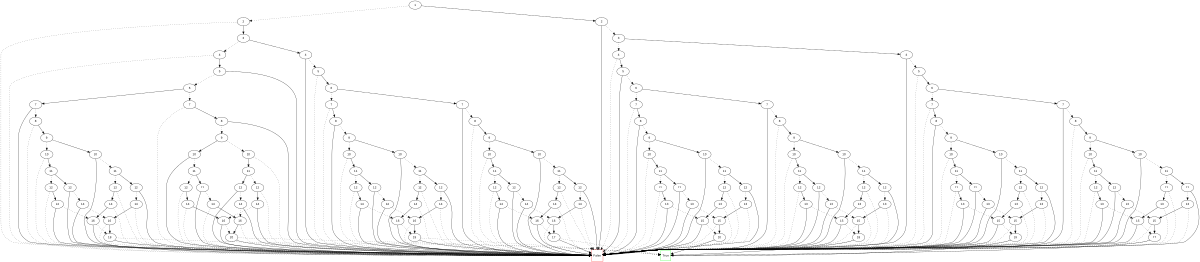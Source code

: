 digraph enc2_obdd{
      rankdir=TB;
      size="8,5";
      node [fontname="Arial"];

     1 [label="False", color=red, shape=square];
     2 [label="True", color=green, shape=square];
     3 [label="20"];
     3 -> 2 [style=dotted];
     3 -> 1;
     4 [label="16"];
     4 -> 3 [style=dotted];
     4 -> 1;
     5 [label="14"];
     5 -> 4 [style=dotted];
     5 -> 1;
     6 [label="12"];
     6 -> 1 [style=dotted];
     6 -> 5;
     7 [label="16"];
     7 -> 1 [style=dotted];
     7 -> 3;
     8 [label="14"];
     8 -> 7 [style=dotted];
     8 -> 1;
     9 [label="12"];
     9 -> 8 [style=dotted];
     9 -> 1;
     10 [label="11"];
     10 -> 6 [style=dotted];
     10 -> 9;
     11 [label="10"];
     11 -> 1 [style=dotted];
     11 -> 10;
     12 [label="14"];
     12 -> 1 [style=dotted];
     12 -> 4;
     13 [label="12"];
     13 -> 1 [style=dotted];
     13 -> 12;
     14 [label="14"];
     14 -> 1 [style=dotted];
     14 -> 7;
     15 [label="12"];
     15 -> 14 [style=dotted];
     15 -> 1;
     16 [label="11"];
     16 -> 13 [style=dotted];
     16 -> 15;
     17 [label="10"];
     17 -> 16 [style=dotted];
     17 -> 1;
     18 [label="9"];
     18 -> 11 [style=dotted];
     18 -> 17;
     19 [label="8"];
     19 -> 18 [style=dotted];
     19 -> 1;
     20 [label="7"];
     20 -> 1 [style=dotted];
     20 -> 19;
     21 [label="18"];
     21 -> 2 [style=dotted];
     21 -> 1;
     22 [label="16"];
     22 -> 21 [style=dotted];
     22 -> 1;
     23 [label="14"];
     23 -> 22 [style=dotted];
     23 -> 1;
     24 [label="12"];
     24 -> 1 [style=dotted];
     24 -> 23;
     25 [label="16"];
     25 -> 1 [style=dotted];
     25 -> 21;
     26 [label="14"];
     26 -> 25 [style=dotted];
     26 -> 1;
     27 [label="12"];
     27 -> 26 [style=dotted];
     27 -> 1;
     28 [label="11"];
     28 -> 24 [style=dotted];
     28 -> 27;
     29 [label="10"];
     29 -> 1 [style=dotted];
     29 -> 28;
     30 [label="14"];
     30 -> 1 [style=dotted];
     30 -> 22;
     31 [label="12"];
     31 -> 1 [style=dotted];
     31 -> 30;
     32 [label="14"];
     32 -> 1 [style=dotted];
     32 -> 25;
     33 [label="12"];
     33 -> 32 [style=dotted];
     33 -> 1;
     34 [label="11"];
     34 -> 31 [style=dotted];
     34 -> 33;
     35 [label="10"];
     35 -> 34 [style=dotted];
     35 -> 1;
     36 [label="9"];
     36 -> 29 [style=dotted];
     36 -> 35;
     37 [label="8"];
     37 -> 1 [style=dotted];
     37 -> 36;
     38 [label="7"];
     38 -> 37 [style=dotted];
     38 -> 1;
     39 [label="6"];
     39 -> 20 [style=dotted];
     39 -> 38;
     40 [label="5"];
     40 -> 39 [style=dotted];
     40 -> 1;
     41 [label="4"];
     41 -> 1 [style=dotted];
     41 -> 40;
     42 [label="19"];
     42 -> 2 [style=dotted];
     42 -> 1;
     43 [label="16"];
     43 -> 42 [style=dotted];
     43 -> 1;
     44 [label="14"];
     44 -> 43 [style=dotted];
     44 -> 1;
     45 [label="12"];
     45 -> 1 [style=dotted];
     45 -> 44;
     46 [label="16"];
     46 -> 1 [style=dotted];
     46 -> 42;
     47 [label="14"];
     47 -> 46 [style=dotted];
     47 -> 1;
     48 [label="12"];
     48 -> 47 [style=dotted];
     48 -> 1;
     49 [label="11"];
     49 -> 45 [style=dotted];
     49 -> 48;
     50 [label="10"];
     50 -> 1 [style=dotted];
     50 -> 49;
     51 [label="14"];
     51 -> 1 [style=dotted];
     51 -> 43;
     52 [label="12"];
     52 -> 1 [style=dotted];
     52 -> 51;
     53 [label="14"];
     53 -> 1 [style=dotted];
     53 -> 46;
     54 [label="12"];
     54 -> 53 [style=dotted];
     54 -> 1;
     55 [label="11"];
     55 -> 52 [style=dotted];
     55 -> 54;
     56 [label="10"];
     56 -> 55 [style=dotted];
     56 -> 1;
     57 [label="9"];
     57 -> 50 [style=dotted];
     57 -> 56;
     58 [label="8"];
     58 -> 57 [style=dotted];
     58 -> 1;
     59 [label="7"];
     59 -> 1 [style=dotted];
     59 -> 58;
     60 [label="17"];
     60 -> 2 [style=dotted];
     60 -> 1;
     61 [label="16"];
     61 -> 60 [style=dotted];
     61 -> 1;
     62 [label="14"];
     62 -> 61 [style=dotted];
     62 -> 1;
     63 [label="12"];
     63 -> 1 [style=dotted];
     63 -> 62;
     64 [label="16"];
     64 -> 1 [style=dotted];
     64 -> 60;
     65 [label="14"];
     65 -> 64 [style=dotted];
     65 -> 1;
     66 [label="12"];
     66 -> 65 [style=dotted];
     66 -> 1;
     67 [label="11"];
     67 -> 63 [style=dotted];
     67 -> 66;
     68 [label="10"];
     68 -> 1 [style=dotted];
     68 -> 67;
     69 [label="14"];
     69 -> 1 [style=dotted];
     69 -> 61;
     70 [label="12"];
     70 -> 1 [style=dotted];
     70 -> 69;
     71 [label="14"];
     71 -> 1 [style=dotted];
     71 -> 64;
     72 [label="12"];
     72 -> 71 [style=dotted];
     72 -> 1;
     73 [label="11"];
     73 -> 70 [style=dotted];
     73 -> 72;
     74 [label="10"];
     74 -> 73 [style=dotted];
     74 -> 1;
     75 [label="9"];
     75 -> 68 [style=dotted];
     75 -> 74;
     76 [label="8"];
     76 -> 1 [style=dotted];
     76 -> 75;
     77 [label="7"];
     77 -> 76 [style=dotted];
     77 -> 1;
     78 [label="6"];
     78 -> 59 [style=dotted];
     78 -> 77;
     79 [label="5"];
     79 -> 1 [style=dotted];
     79 -> 78;
     80 [label="4"];
     80 -> 79 [style=dotted];
     80 -> 1;
     81 [label="3"];
     81 -> 41 [style=dotted];
     81 -> 80;
     82 [label="2"];
     82 -> 1 [style=dotted];
     82 -> 81;
     83 [label="20"];
     83 -> 1 [style=dotted];
     83 -> 2;
     84 [label="15"];
     84 -> 83 [style=dotted];
     84 -> 1;
     85 [label="13"];
     85 -> 84 [style=dotted];
     85 -> 1;
     86 [label="12"];
     86 -> 1 [style=dotted];
     86 -> 85;
     87 [label="15"];
     87 -> 1 [style=dotted];
     87 -> 83;
     88 [label="13"];
     88 -> 87 [style=dotted];
     88 -> 1;
     89 [label="12"];
     89 -> 88 [style=dotted];
     89 -> 1;
     90 [label="11"];
     90 -> 86 [style=dotted];
     90 -> 89;
     91 [label="10"];
     91 -> 1 [style=dotted];
     91 -> 90;
     92 [label="13"];
     92 -> 1 [style=dotted];
     92 -> 84;
     93 [label="12"];
     93 -> 1 [style=dotted];
     93 -> 92;
     94 [label="13"];
     94 -> 1 [style=dotted];
     94 -> 87;
     95 [label="12"];
     95 -> 94 [style=dotted];
     95 -> 1;
     96 [label="11"];
     96 -> 93 [style=dotted];
     96 -> 95;
     97 [label="10"];
     97 -> 96 [style=dotted];
     97 -> 1;
     98 [label="9"];
     98 -> 91 [style=dotted];
     98 -> 97;
     99 [label="8"];
     99 -> 98 [style=dotted];
     99 -> 1;
     100 [label="7"];
     100 -> 1 [style=dotted];
     100 -> 99;
     101 [label="18"];
     101 -> 1 [style=dotted];
     101 -> 2;
     102 [label="15"];
     102 -> 101 [style=dotted];
     102 -> 1;
     103 [label="13"];
     103 -> 102 [style=dotted];
     103 -> 1;
     104 [label="12"];
     104 -> 1 [style=dotted];
     104 -> 103;
     105 [label="15"];
     105 -> 1 [style=dotted];
     105 -> 101;
     106 [label="13"];
     106 -> 105 [style=dotted];
     106 -> 1;
     107 [label="12"];
     107 -> 106 [style=dotted];
     107 -> 1;
     108 [label="11"];
     108 -> 104 [style=dotted];
     108 -> 107;
     109 [label="10"];
     109 -> 1 [style=dotted];
     109 -> 108;
     110 [label="13"];
     110 -> 1 [style=dotted];
     110 -> 102;
     111 [label="12"];
     111 -> 1 [style=dotted];
     111 -> 110;
     112 [label="13"];
     112 -> 1 [style=dotted];
     112 -> 105;
     113 [label="12"];
     113 -> 112 [style=dotted];
     113 -> 1;
     114 [label="11"];
     114 -> 111 [style=dotted];
     114 -> 113;
     115 [label="10"];
     115 -> 114 [style=dotted];
     115 -> 1;
     116 [label="9"];
     116 -> 109 [style=dotted];
     116 -> 115;
     117 [label="8"];
     117 -> 1 [style=dotted];
     117 -> 116;
     118 [label="7"];
     118 -> 117 [style=dotted];
     118 -> 1;
     119 [label="6"];
     119 -> 100 [style=dotted];
     119 -> 118;
     120 [label="5"];
     120 -> 119 [style=dotted];
     120 -> 1;
     121 [label="4"];
     121 -> 1 [style=dotted];
     121 -> 120;
     122 [label="19"];
     122 -> 1 [style=dotted];
     122 -> 2;
     123 [label="15"];
     123 -> 122 [style=dotted];
     123 -> 1;
     124 [label="13"];
     124 -> 123 [style=dotted];
     124 -> 1;
     125 [label="12"];
     125 -> 1 [style=dotted];
     125 -> 124;
     126 [label="15"];
     126 -> 1 [style=dotted];
     126 -> 122;
     127 [label="13"];
     127 -> 126 [style=dotted];
     127 -> 1;
     128 [label="12"];
     128 -> 127 [style=dotted];
     128 -> 1;
     129 [label="11"];
     129 -> 125 [style=dotted];
     129 -> 128;
     130 [label="10"];
     130 -> 1 [style=dotted];
     130 -> 129;
     131 [label="13"];
     131 -> 1 [style=dotted];
     131 -> 123;
     132 [label="12"];
     132 -> 1 [style=dotted];
     132 -> 131;
     133 [label="13"];
     133 -> 1 [style=dotted];
     133 -> 126;
     134 [label="12"];
     134 -> 133 [style=dotted];
     134 -> 1;
     135 [label="11"];
     135 -> 132 [style=dotted];
     135 -> 134;
     136 [label="10"];
     136 -> 135 [style=dotted];
     136 -> 1;
     137 [label="9"];
     137 -> 130 [style=dotted];
     137 -> 136;
     138 [label="8"];
     138 -> 137 [style=dotted];
     138 -> 1;
     139 [label="7"];
     139 -> 1 [style=dotted];
     139 -> 138;
     140 [label="17"];
     140 -> 1 [style=dotted];
     140 -> 2;
     141 [label="15"];
     141 -> 140 [style=dotted];
     141 -> 1;
     142 [label="13"];
     142 -> 141 [style=dotted];
     142 -> 1;
     143 [label="12"];
     143 -> 1 [style=dotted];
     143 -> 142;
     144 [label="15"];
     144 -> 1 [style=dotted];
     144 -> 140;
     145 [label="13"];
     145 -> 144 [style=dotted];
     145 -> 1;
     146 [label="12"];
     146 -> 145 [style=dotted];
     146 -> 1;
     147 [label="11"];
     147 -> 143 [style=dotted];
     147 -> 146;
     148 [label="10"];
     148 -> 1 [style=dotted];
     148 -> 147;
     149 [label="13"];
     149 -> 1 [style=dotted];
     149 -> 141;
     150 [label="12"];
     150 -> 1 [style=dotted];
     150 -> 149;
     151 [label="13"];
     151 -> 1 [style=dotted];
     151 -> 144;
     152 [label="12"];
     152 -> 151 [style=dotted];
     152 -> 1;
     153 [label="11"];
     153 -> 150 [style=dotted];
     153 -> 152;
     154 [label="10"];
     154 -> 153 [style=dotted];
     154 -> 1;
     155 [label="9"];
     155 -> 148 [style=dotted];
     155 -> 154;
     156 [label="8"];
     156 -> 1 [style=dotted];
     156 -> 155;
     157 [label="7"];
     157 -> 156 [style=dotted];
     157 -> 1;
     158 [label="6"];
     158 -> 139 [style=dotted];
     158 -> 157;
     159 [label="5"];
     159 -> 1 [style=dotted];
     159 -> 158;
     160 [label="4"];
     160 -> 159 [style=dotted];
     160 -> 1;
     161 [label="3"];
     161 -> 121 [style=dotted];
     161 -> 160;
     162 [label="2"];
     162 -> 161 [style=dotted];
     162 -> 1;
     163 [label="1"];
     163 -> 82 [style=dotted];
     163 -> 162;
      {rank=same; 1; 2; }
      {rank=same; 163; }
      {rank=same; 82; 162; }
      {rank=same; 81; 161; }
      {rank=same; 41; 80; 121; 160; }
      {rank=same; 40; 79; 120; 159; }
      {rank=same; 39; 78; 119; 158; }
      {rank=same; 20; 38; 59; 77; 100; 118; 139; 157; }
      {rank=same; 19; 37; 58; 76; 99; 117; 138; 156; }
      {rank=same; 18; 36; 57; 75; 98; 116; 137; 155; }
      {rank=same; 11; 17; 29; 35; 50; 56; 68; 74; 91; 97; 109; 115; 130; 136; 148; 154; }
      {rank=same; 10; 16; 28; 34; 49; 55; 67; 73; 90; 96; 108; 114; 129; 135; 147; 153; }
      {rank=same; 6; 9; 13; 15; 24; 27; 31; 33; 45; 48; 52; 54; 63; 66; 70; 72; 86; 89; 93; 95; 104; 107; 111; 113; 125; 128; 132; 134; 143; 146; 150; 152; }
      {rank=same; 85; 88; 92; 94; 103; 106; 110; 112; 124; 127; 131; 133; 142; 145; 149; 151; }
      {rank=same; 5; 8; 12; 14; 23; 26; 30; 32; 44; 47; 51; 53; 62; 65; 69; 71; }
      {rank=same; 84; 87; 102; 105; 123; 126; 141; 144; }
      {rank=same; 4; 7; 22; 25; 43; 46; 61; 64; }
      {rank=same; 60; 140; }
      {rank=same; 21; 101; }
      {rank=same; 42; 122; }
      {rank=same; 3; 83; }
}